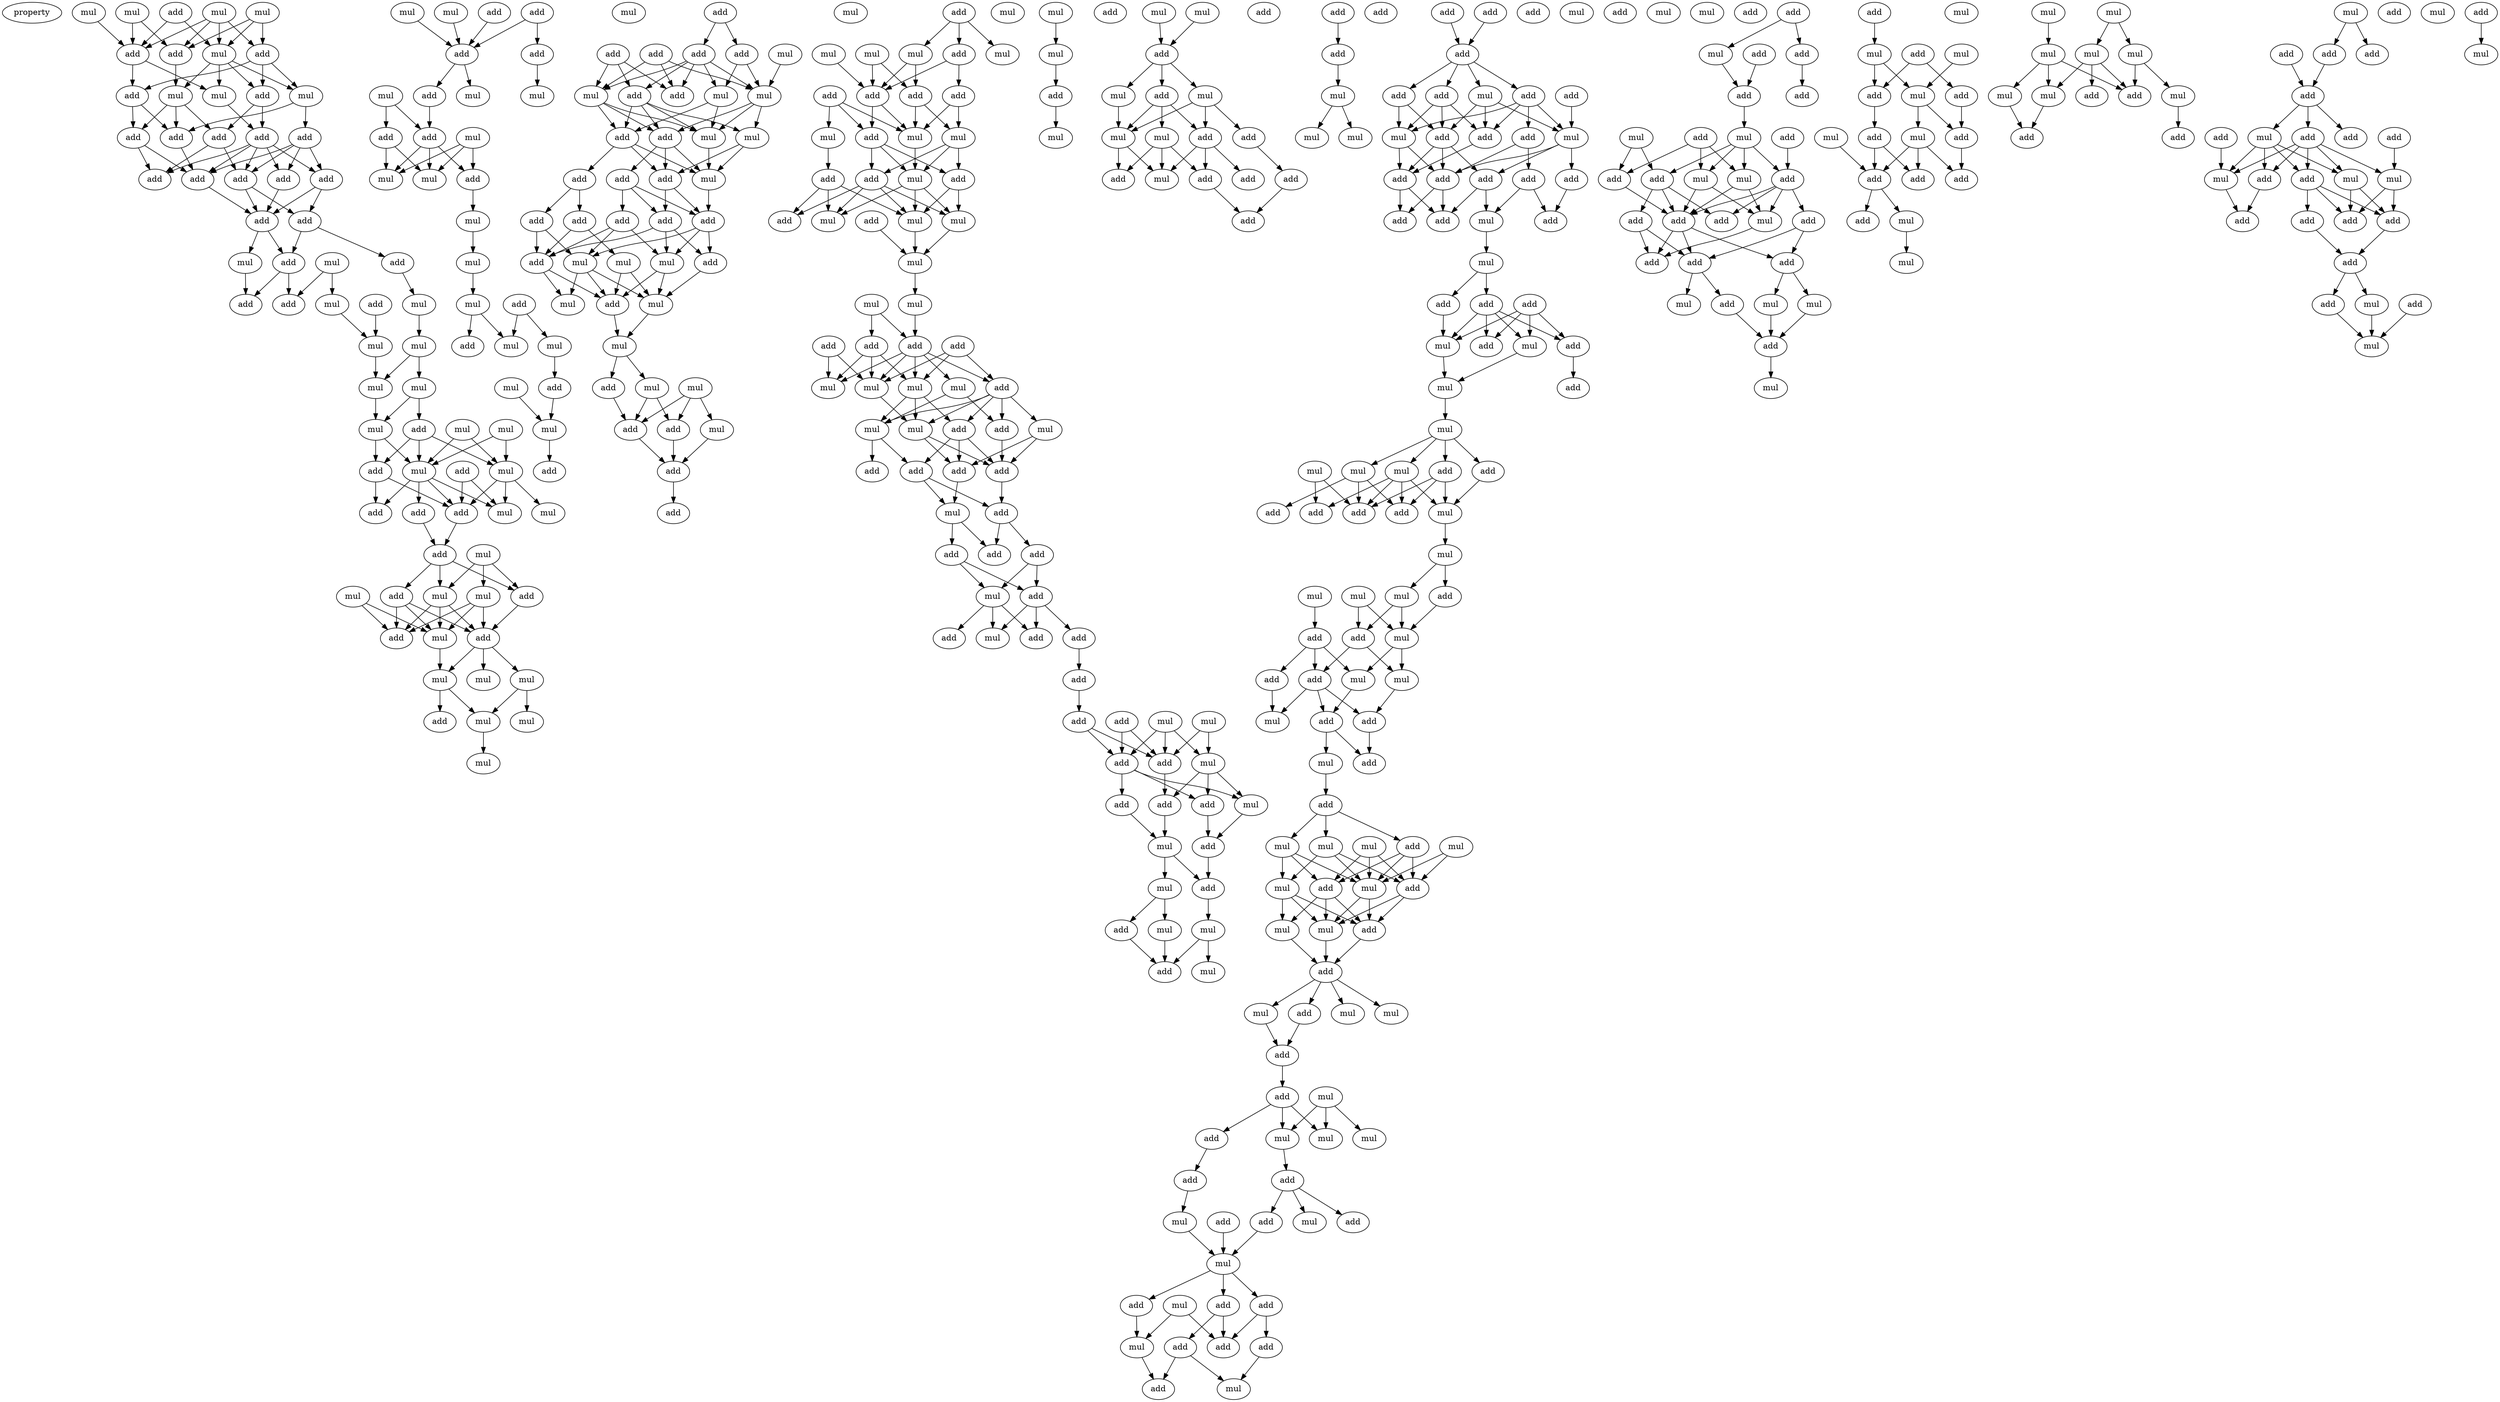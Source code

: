 digraph {
    node [fontcolor=black]
    property [mul=2,lf=1.3]
    0 [ label = mul ];
    1 [ label = mul ];
    2 [ label = add ];
    3 [ label = mul ];
    4 [ label = mul ];
    5 [ label = mul ];
    6 [ label = add ];
    7 [ label = add ];
    8 [ label = add ];
    9 [ label = add ];
    10 [ label = mul ];
    11 [ label = add ];
    12 [ label = mul ];
    13 [ label = mul ];
    14 [ label = add ];
    15 [ label = add ];
    16 [ label = add ];
    17 [ label = add ];
    18 [ label = add ];
    19 [ label = add ];
    20 [ label = add ];
    21 [ label = add ];
    22 [ label = add ];
    23 [ label = add ];
    24 [ label = add ];
    25 [ label = add ];
    26 [ label = mul ];
    27 [ label = mul ];
    28 [ label = add ];
    29 [ label = add ];
    30 [ label = mul ];
    31 [ label = mul ];
    32 [ label = add ];
    33 [ label = add ];
    34 [ label = add ];
    35 [ label = mul ];
    36 [ label = mul ];
    37 [ label = mul ];
    38 [ label = mul ];
    39 [ label = mul ];
    40 [ label = mul ];
    41 [ label = mul ];
    42 [ label = add ];
    43 [ label = add ];
    44 [ label = add ];
    45 [ label = mul ];
    46 [ label = mul ];
    47 [ label = add ];
    48 [ label = mul ];
    49 [ label = add ];
    50 [ label = mul ];
    51 [ label = add ];
    52 [ label = mul ];
    53 [ label = add ];
    54 [ label = mul ];
    55 [ label = mul ];
    56 [ label = mul ];
    57 [ label = add ];
    58 [ label = add ];
    59 [ label = add ];
    60 [ label = add ];
    61 [ label = mul ];
    62 [ label = mul ];
    63 [ label = mul ];
    64 [ label = mul ];
    65 [ label = add ];
    66 [ label = mul ];
    67 [ label = mul ];
    68 [ label = mul ];
    69 [ label = add ];
    70 [ label = mul ];
    71 [ label = mul ];
    72 [ label = add ];
    73 [ label = add ];
    74 [ label = add ];
    75 [ label = mul ];
    76 [ label = add ];
    77 [ label = mul ];
    78 [ label = mul ];
    79 [ label = add ];
    80 [ label = mul ];
    81 [ label = add ];
    82 [ label = mul ];
    83 [ label = add ];
    84 [ label = mul ];
    85 [ label = mul ];
    86 [ label = mul ];
    87 [ label = mul ];
    88 [ label = add ];
    89 [ label = mul ];
    90 [ label = mul ];
    91 [ label = add ];
    92 [ label = mul ];
    93 [ label = mul ];
    94 [ label = add ];
    95 [ label = mul ];
    96 [ label = add ];
    97 [ label = add ];
    98 [ label = add ];
    99 [ label = mul ];
    100 [ label = add ];
    101 [ label = add ];
    102 [ label = add ];
    103 [ label = mul ];
    104 [ label = add ];
    105 [ label = mul ];
    106 [ label = mul ];
    107 [ label = add ];
    108 [ label = mul ];
    109 [ label = add ];
    110 [ label = add ];
    111 [ label = mul ];
    112 [ label = add ];
    113 [ label = mul ];
    114 [ label = add ];
    115 [ label = add ];
    116 [ label = add ];
    117 [ label = add ];
    118 [ label = add ];
    119 [ label = add ];
    120 [ label = add ];
    121 [ label = mul ];
    122 [ label = add ];
    123 [ label = add ];
    124 [ label = mul ];
    125 [ label = mul ];
    126 [ label = add ];
    127 [ label = mul ];
    128 [ label = mul ];
    129 [ label = mul ];
    130 [ label = mul ];
    131 [ label = add ];
    132 [ label = mul ];
    133 [ label = add ];
    134 [ label = mul ];
    135 [ label = mul ];
    136 [ label = add ];
    137 [ label = add ];
    138 [ label = add ];
    139 [ label = add ];
    140 [ label = add ];
    141 [ label = mul ];
    142 [ label = mul ];
    143 [ label = mul ];
    144 [ label = mul ];
    145 [ label = add ];
    146 [ label = add ];
    147 [ label = add ];
    148 [ label = add ];
    149 [ label = add ];
    150 [ label = mul ];
    151 [ label = mul ];
    152 [ label = mul ];
    153 [ label = add ];
    154 [ label = add ];
    155 [ label = add ];
    156 [ label = mul ];
    157 [ label = add ];
    158 [ label = add ];
    159 [ label = mul ];
    160 [ label = mul ];
    161 [ label = mul ];
    162 [ label = mul ];
    163 [ label = mul ];
    164 [ label = mul ];
    165 [ label = add ];
    166 [ label = add ];
    167 [ label = add ];
    168 [ label = add ];
    169 [ label = mul ];
    170 [ label = mul ];
    171 [ label = mul ];
    172 [ label = add ];
    173 [ label = mul ];
    174 [ label = add ];
    175 [ label = add ];
    176 [ label = mul ];
    177 [ label = mul ];
    178 [ label = mul ];
    179 [ label = add ];
    180 [ label = add ];
    181 [ label = add ];
    182 [ label = add ];
    183 [ label = add ];
    184 [ label = mul ];
    185 [ label = add ];
    186 [ label = add ];
    187 [ label = add ];
    188 [ label = add ];
    189 [ label = mul ];
    190 [ label = mul ];
    191 [ label = mul ];
    192 [ label = add ];
    193 [ label = add ];
    194 [ label = add ];
    195 [ label = add ];
    196 [ label = add ];
    197 [ label = add ];
    198 [ label = mul ];
    199 [ label = mul ];
    200 [ label = add ];
    201 [ label = mul ];
    202 [ label = add ];
    203 [ label = add ];
    204 [ label = add ];
    205 [ label = add ];
    206 [ label = mul ];
    207 [ label = mul ];
    208 [ label = add ];
    209 [ label = mul ];
    210 [ label = add ];
    211 [ label = add ];
    212 [ label = mul ];
    213 [ label = mul ];
    214 [ label = add ];
    215 [ label = mul ];
    216 [ label = mul ];
    217 [ label = mul ];
    218 [ label = add ];
    219 [ label = add ];
    220 [ label = mul ];
    221 [ label = mul ];
    222 [ label = mul ];
    223 [ label = add ];
    224 [ label = mul ];
    225 [ label = add ];
    226 [ label = mul ];
    227 [ label = mul ];
    228 [ label = add ];
    229 [ label = add ];
    230 [ label = mul ];
    231 [ label = add ];
    232 [ label = add ];
    233 [ label = mul ];
    234 [ label = add ];
    235 [ label = add ];
    236 [ label = add ];
    237 [ label = add ];
    238 [ label = add ];
    239 [ label = add ];
    240 [ label = add ];
    241 [ label = mul ];
    242 [ label = mul ];
    243 [ label = mul ];
    244 [ label = add ];
    245 [ label = add ];
    246 [ label = add ];
    247 [ label = add ];
    248 [ label = add ];
    249 [ label = add ];
    250 [ label = mul ];
    251 [ label = add ];
    252 [ label = add ];
    253 [ label = mul ];
    254 [ label = add ];
    255 [ label = add ];
    256 [ label = mul ];
    257 [ label = add ];
    258 [ label = add ];
    259 [ label = add ];
    260 [ label = add ];
    261 [ label = add ];
    262 [ label = add ];
    263 [ label = add ];
    264 [ label = add ];
    265 [ label = mul ];
    266 [ label = add ];
    267 [ label = mul ];
    268 [ label = add ];
    269 [ label = add ];
    270 [ label = add ];
    271 [ label = mul ];
    272 [ label = add ];
    273 [ label = add ];
    274 [ label = mul ];
    275 [ label = add ];
    276 [ label = mul ];
    277 [ label = mul ];
    278 [ label = add ];
    279 [ label = add ];
    280 [ label = mul ];
    281 [ label = mul ];
    282 [ label = mul ];
    283 [ label = add ];
    284 [ label = add ];
    285 [ label = mul ];
    286 [ label = add ];
    287 [ label = add ];
    288 [ label = mul ];
    289 [ label = mul ];
    290 [ label = mul ];
    291 [ label = add ];
    292 [ label = mul ];
    293 [ label = mul ];
    294 [ label = mul ];
    295 [ label = add ];
    296 [ label = add ];
    297 [ label = add ];
    298 [ label = add ];
    299 [ label = mul ];
    300 [ label = mul ];
    301 [ label = add ];
    302 [ label = add ];
    303 [ label = mul ];
    304 [ label = add ];
    305 [ label = mul ];
    306 [ label = add ];
    307 [ label = add ];
    308 [ label = mul ];
    309 [ label = add ];
    310 [ label = mul ];
    311 [ label = mul ];
    312 [ label = mul ];
    313 [ label = mul ];
    314 [ label = add ];
    315 [ label = mul ];
    316 [ label = add ];
    317 [ label = add ];
    318 [ label = mul ];
    319 [ label = mul ];
    320 [ label = add ];
    321 [ label = mul ];
    322 [ label = mul ];
    323 [ label = mul ];
    324 [ label = add ];
    325 [ label = add ];
    326 [ label = add ];
    327 [ label = mul ];
    328 [ label = mul ];
    329 [ label = mul ];
    330 [ label = add ];
    331 [ label = mul ];
    332 [ label = add ];
    333 [ label = mul ];
    334 [ label = mul ];
    335 [ label = add ];
    336 [ label = add ];
    337 [ label = add ];
    338 [ label = mul ];
    339 [ label = mul ];
    340 [ label = add ];
    341 [ label = add ];
    342 [ label = mul ];
    343 [ label = add ];
    344 [ label = mul ];
    345 [ label = add ];
    346 [ label = add ];
    347 [ label = mul ];
    348 [ label = add ];
    349 [ label = add ];
    350 [ label = add ];
    351 [ label = mul ];
    352 [ label = add ];
    353 [ label = add ];
    354 [ label = mul ];
    355 [ label = add ];
    356 [ label = add ];
    357 [ label = add ];
    358 [ label = add ];
    359 [ label = add ];
    360 [ label = mul ];
    361 [ label = mul ];
    362 [ label = add ];
    363 [ label = mul ];
    364 [ label = add ];
    365 [ label = add ];
    366 [ label = add ];
    367 [ label = mul ];
    368 [ label = add ];
    369 [ label = add ];
    370 [ label = mul ];
    371 [ label = add ];
    372 [ label = add ];
    373 [ label = add ];
    374 [ label = add ];
    375 [ label = add ];
    376 [ label = mul ];
    377 [ label = mul ];
    378 [ label = mul ];
    379 [ label = add ];
    380 [ label = add ];
    381 [ label = mul ];
    382 [ label = add ];
    383 [ label = add ];
    384 [ label = mul ];
    385 [ label = mul ];
    386 [ label = add ];
    387 [ label = add ];
    388 [ label = mul ];
    389 [ label = mul ];
    390 [ label = add ];
    391 [ label = mul ];
    392 [ label = add ];
    393 [ label = add ];
    394 [ label = add ];
    395 [ label = add ];
    396 [ label = add ];
    397 [ label = mul ];
    398 [ label = mul ];
    399 [ label = mul ];
    400 [ label = mul ];
    401 [ label = mul ];
    402 [ label = mul ];
    403 [ label = mul ];
    404 [ label = mul ];
    405 [ label = mul ];
    406 [ label = add ];
    407 [ label = mul ];
    408 [ label = add ];
    409 [ label = mul ];
    410 [ label = add ];
    411 [ label = add ];
    412 [ label = mul ];
    413 [ label = add ];
    414 [ label = add ];
    415 [ label = add ];
    416 [ label = add ];
    417 [ label = mul ];
    418 [ label = add ];
    419 [ label = mul ];
    420 [ label = add ];
    421 [ label = add ];
    422 [ label = add ];
    423 [ label = add ];
    424 [ label = add ];
    425 [ label = mul ];
    426 [ label = mul ];
    427 [ label = mul ];
    428 [ label = add ];
    429 [ label = add ];
    430 [ label = add ];
    431 [ label = add ];
    432 [ label = add ];
    433 [ label = add ];
    434 [ label = mul ];
    435 [ label = add ];
    436 [ label = add ];
    437 [ label = mul ];
    438 [ label = add ];
    439 [ label = mul ];
    0 -> 6 [ name = 0 ];
    0 -> 7 [ name = 1 ];
    1 -> 6 [ name = 2 ];
    2 -> 5 [ name = 3 ];
    2 -> 6 [ name = 4 ];
    3 -> 5 [ name = 5 ];
    3 -> 6 [ name = 6 ];
    3 -> 7 [ name = 7 ];
    3 -> 8 [ name = 8 ];
    4 -> 5 [ name = 9 ];
    4 -> 7 [ name = 10 ];
    4 -> 8 [ name = 11 ];
    5 -> 10 [ name = 12 ];
    5 -> 11 [ name = 13 ];
    5 -> 12 [ name = 14 ];
    5 -> 13 [ name = 15 ];
    6 -> 9 [ name = 16 ];
    6 -> 12 [ name = 17 ];
    7 -> 10 [ name = 18 ];
    8 -> 9 [ name = 19 ];
    8 -> 11 [ name = 20 ];
    8 -> 13 [ name = 21 ];
    9 -> 16 [ name = 22 ];
    9 -> 18 [ name = 23 ];
    10 -> 14 [ name = 24 ];
    10 -> 16 [ name = 25 ];
    10 -> 18 [ name = 26 ];
    11 -> 14 [ name = 27 ];
    11 -> 15 [ name = 28 ];
    12 -> 15 [ name = 29 ];
    13 -> 16 [ name = 30 ];
    13 -> 17 [ name = 31 ];
    14 -> 19 [ name = 32 ];
    14 -> 21 [ name = 33 ];
    15 -> 19 [ name = 34 ];
    15 -> 20 [ name = 35 ];
    15 -> 21 [ name = 36 ];
    15 -> 22 [ name = 37 ];
    15 -> 23 [ name = 38 ];
    16 -> 22 [ name = 39 ];
    17 -> 19 [ name = 40 ];
    17 -> 20 [ name = 41 ];
    17 -> 22 [ name = 42 ];
    17 -> 23 [ name = 43 ];
    18 -> 21 [ name = 44 ];
    18 -> 22 [ name = 45 ];
    19 -> 24 [ name = 46 ];
    19 -> 25 [ name = 47 ];
    20 -> 24 [ name = 48 ];
    20 -> 25 [ name = 49 ];
    22 -> 24 [ name = 50 ];
    23 -> 24 [ name = 51 ];
    24 -> 27 [ name = 52 ];
    24 -> 28 [ name = 53 ];
    25 -> 28 [ name = 54 ];
    25 -> 29 [ name = 55 ];
    26 -> 31 [ name = 56 ];
    26 -> 32 [ name = 57 ];
    27 -> 34 [ name = 58 ];
    28 -> 32 [ name = 59 ];
    28 -> 34 [ name = 60 ];
    29 -> 30 [ name = 61 ];
    30 -> 35 [ name = 62 ];
    31 -> 36 [ name = 63 ];
    33 -> 36 [ name = 64 ];
    35 -> 37 [ name = 65 ];
    35 -> 38 [ name = 66 ];
    36 -> 38 [ name = 67 ];
    37 -> 39 [ name = 68 ];
    37 -> 42 [ name = 69 ];
    38 -> 39 [ name = 70 ];
    39 -> 43 [ name = 71 ];
    39 -> 45 [ name = 72 ];
    40 -> 45 [ name = 73 ];
    40 -> 46 [ name = 74 ];
    41 -> 45 [ name = 75 ];
    41 -> 46 [ name = 76 ];
    42 -> 43 [ name = 77 ];
    42 -> 45 [ name = 78 ];
    42 -> 46 [ name = 79 ];
    43 -> 49 [ name = 80 ];
    43 -> 51 [ name = 81 ];
    44 -> 48 [ name = 82 ];
    44 -> 51 [ name = 83 ];
    45 -> 47 [ name = 84 ];
    45 -> 48 [ name = 85 ];
    45 -> 49 [ name = 86 ];
    45 -> 51 [ name = 87 ];
    46 -> 48 [ name = 88 ];
    46 -> 50 [ name = 89 ];
    46 -> 51 [ name = 90 ];
    47 -> 53 [ name = 91 ];
    51 -> 53 [ name = 92 ];
    52 -> 54 [ name = 93 ];
    52 -> 56 [ name = 94 ];
    52 -> 57 [ name = 95 ];
    53 -> 56 [ name = 96 ];
    53 -> 57 [ name = 97 ];
    53 -> 58 [ name = 98 ];
    54 -> 59 [ name = 99 ];
    54 -> 60 [ name = 100 ];
    54 -> 61 [ name = 101 ];
    55 -> 59 [ name = 102 ];
    55 -> 61 [ name = 103 ];
    56 -> 59 [ name = 104 ];
    56 -> 60 [ name = 105 ];
    56 -> 61 [ name = 106 ];
    57 -> 60 [ name = 107 ];
    58 -> 59 [ name = 108 ];
    58 -> 60 [ name = 109 ];
    58 -> 61 [ name = 110 ];
    60 -> 62 [ name = 111 ];
    60 -> 63 [ name = 112 ];
    60 -> 64 [ name = 113 ];
    61 -> 62 [ name = 114 ];
    62 -> 65 [ name = 115 ];
    62 -> 67 [ name = 116 ];
    63 -> 66 [ name = 117 ];
    63 -> 67 [ name = 118 ];
    67 -> 68 [ name = 119 ];
    69 -> 73 [ name = 120 ];
    69 -> 74 [ name = 121 ];
    70 -> 73 [ name = 122 ];
    71 -> 73 [ name = 123 ];
    72 -> 73 [ name = 124 ];
    73 -> 76 [ name = 125 ];
    73 -> 78 [ name = 126 ];
    74 -> 77 [ name = 127 ];
    75 -> 79 [ name = 128 ];
    75 -> 81 [ name = 129 ];
    76 -> 81 [ name = 130 ];
    79 -> 82 [ name = 131 ];
    79 -> 84 [ name = 132 ];
    80 -> 82 [ name = 133 ];
    80 -> 83 [ name = 134 ];
    80 -> 84 [ name = 135 ];
    81 -> 82 [ name = 136 ];
    81 -> 83 [ name = 137 ];
    81 -> 84 [ name = 138 ];
    83 -> 86 [ name = 139 ];
    86 -> 87 [ name = 140 ];
    87 -> 89 [ name = 141 ];
    88 -> 90 [ name = 142 ];
    88 -> 92 [ name = 143 ];
    89 -> 91 [ name = 144 ];
    89 -> 92 [ name = 145 ];
    90 -> 94 [ name = 146 ];
    93 -> 95 [ name = 147 ];
    94 -> 95 [ name = 148 ];
    95 -> 96 [ name = 149 ];
    97 -> 100 [ name = 150 ];
    97 -> 102 [ name = 151 ];
    98 -> 104 [ name = 152 ];
    98 -> 105 [ name = 153 ];
    98 -> 107 [ name = 154 ];
    99 -> 106 [ name = 155 ];
    100 -> 103 [ name = 156 ];
    100 -> 106 [ name = 157 ];
    101 -> 104 [ name = 158 ];
    101 -> 105 [ name = 159 ];
    101 -> 106 [ name = 160 ];
    102 -> 103 [ name = 161 ];
    102 -> 104 [ name = 162 ];
    102 -> 105 [ name = 163 ];
    102 -> 106 [ name = 164 ];
    102 -> 107 [ name = 165 ];
    103 -> 110 [ name = 166 ];
    103 -> 111 [ name = 167 ];
    105 -> 109 [ name = 168 ];
    105 -> 110 [ name = 169 ];
    105 -> 111 [ name = 170 ];
    106 -> 108 [ name = 171 ];
    106 -> 109 [ name = 172 ];
    106 -> 111 [ name = 173 ];
    107 -> 108 [ name = 174 ];
    107 -> 109 [ name = 175 ];
    107 -> 110 [ name = 176 ];
    107 -> 111 [ name = 177 ];
    108 -> 112 [ name = 178 ];
    108 -> 113 [ name = 179 ];
    109 -> 112 [ name = 180 ];
    109 -> 113 [ name = 181 ];
    109 -> 115 [ name = 182 ];
    110 -> 112 [ name = 183 ];
    110 -> 113 [ name = 184 ];
    110 -> 114 [ name = 185 ];
    111 -> 113 [ name = 186 ];
    112 -> 116 [ name = 187 ];
    112 -> 119 [ name = 188 ];
    113 -> 119 [ name = 189 ];
    114 -> 117 [ name = 190 ];
    114 -> 118 [ name = 191 ];
    115 -> 116 [ name = 192 ];
    115 -> 119 [ name = 193 ];
    115 -> 120 [ name = 194 ];
    116 -> 122 [ name = 195 ];
    116 -> 123 [ name = 196 ];
    116 -> 125 [ name = 197 ];
    117 -> 121 [ name = 198 ];
    117 -> 123 [ name = 199 ];
    118 -> 123 [ name = 200 ];
    118 -> 124 [ name = 201 ];
    119 -> 121 [ name = 202 ];
    119 -> 122 [ name = 203 ];
    119 -> 125 [ name = 204 ];
    120 -> 121 [ name = 205 ];
    120 -> 123 [ name = 206 ];
    120 -> 125 [ name = 207 ];
    121 -> 126 [ name = 208 ];
    121 -> 127 [ name = 209 ];
    121 -> 128 [ name = 210 ];
    122 -> 128 [ name = 211 ];
    123 -> 126 [ name = 212 ];
    123 -> 127 [ name = 213 ];
    124 -> 126 [ name = 214 ];
    124 -> 128 [ name = 215 ];
    125 -> 126 [ name = 216 ];
    125 -> 128 [ name = 217 ];
    126 -> 129 [ name = 218 ];
    128 -> 129 [ name = 219 ];
    129 -> 131 [ name = 220 ];
    129 -> 132 [ name = 221 ];
    130 -> 133 [ name = 222 ];
    130 -> 134 [ name = 223 ];
    130 -> 136 [ name = 224 ];
    131 -> 133 [ name = 225 ];
    132 -> 133 [ name = 226 ];
    132 -> 136 [ name = 227 ];
    133 -> 137 [ name = 228 ];
    134 -> 137 [ name = 229 ];
    136 -> 137 [ name = 230 ];
    137 -> 138 [ name = 231 ];
    139 -> 140 [ name = 232 ];
    139 -> 142 [ name = 233 ];
    139 -> 144 [ name = 234 ];
    140 -> 146 [ name = 235 ];
    140 -> 148 [ name = 236 ];
    141 -> 148 [ name = 237 ];
    142 -> 145 [ name = 238 ];
    142 -> 148 [ name = 239 ];
    143 -> 145 [ name = 240 ];
    143 -> 148 [ name = 241 ];
    145 -> 150 [ name = 242 ];
    145 -> 151 [ name = 243 ];
    146 -> 150 [ name = 244 ];
    146 -> 151 [ name = 245 ];
    147 -> 149 [ name = 246 ];
    147 -> 150 [ name = 247 ];
    147 -> 152 [ name = 248 ];
    148 -> 149 [ name = 249 ];
    148 -> 150 [ name = 250 ];
    149 -> 154 [ name = 251 ];
    149 -> 155 [ name = 252 ];
    149 -> 156 [ name = 253 ];
    150 -> 156 [ name = 254 ];
    151 -> 154 [ name = 255 ];
    151 -> 155 [ name = 256 ];
    151 -> 156 [ name = 257 ];
    152 -> 153 [ name = 258 ];
    153 -> 158 [ name = 259 ];
    153 -> 159 [ name = 260 ];
    153 -> 161 [ name = 261 ];
    154 -> 159 [ name = 262 ];
    154 -> 160 [ name = 263 ];
    155 -> 158 [ name = 264 ];
    155 -> 159 [ name = 265 ];
    155 -> 160 [ name = 266 ];
    155 -> 161 [ name = 267 ];
    156 -> 159 [ name = 268 ];
    156 -> 160 [ name = 269 ];
    156 -> 161 [ name = 270 ];
    157 -> 162 [ name = 271 ];
    159 -> 162 [ name = 272 ];
    160 -> 162 [ name = 273 ];
    162 -> 163 [ name = 274 ];
    163 -> 167 [ name = 275 ];
    164 -> 167 [ name = 276 ];
    164 -> 168 [ name = 277 ];
    165 -> 170 [ name = 278 ];
    165 -> 172 [ name = 279 ];
    165 -> 173 [ name = 280 ];
    166 -> 169 [ name = 281 ];
    166 -> 170 [ name = 282 ];
    167 -> 169 [ name = 283 ];
    167 -> 170 [ name = 284 ];
    167 -> 171 [ name = 285 ];
    167 -> 172 [ name = 286 ];
    167 -> 173 [ name = 287 ];
    168 -> 169 [ name = 288 ];
    168 -> 170 [ name = 289 ];
    168 -> 173 [ name = 290 ];
    170 -> 178 [ name = 291 ];
    171 -> 175 [ name = 292 ];
    171 -> 176 [ name = 293 ];
    172 -> 174 [ name = 294 ];
    172 -> 175 [ name = 295 ];
    172 -> 176 [ name = 296 ];
    172 -> 177 [ name = 297 ];
    172 -> 178 [ name = 298 ];
    173 -> 174 [ name = 299 ];
    173 -> 176 [ name = 300 ];
    173 -> 178 [ name = 301 ];
    174 -> 180 [ name = 302 ];
    174 -> 181 [ name = 303 ];
    174 -> 182 [ name = 304 ];
    175 -> 182 [ name = 305 ];
    176 -> 179 [ name = 306 ];
    176 -> 180 [ name = 307 ];
    177 -> 181 [ name = 308 ];
    177 -> 182 [ name = 309 ];
    178 -> 181 [ name = 310 ];
    178 -> 182 [ name = 311 ];
    180 -> 183 [ name = 312 ];
    180 -> 184 [ name = 313 ];
    181 -> 184 [ name = 314 ];
    182 -> 183 [ name = 315 ];
    183 -> 186 [ name = 316 ];
    183 -> 187 [ name = 317 ];
    184 -> 185 [ name = 318 ];
    184 -> 187 [ name = 319 ];
    185 -> 188 [ name = 320 ];
    185 -> 189 [ name = 321 ];
    186 -> 188 [ name = 322 ];
    186 -> 189 [ name = 323 ];
    188 -> 190 [ name = 324 ];
    188 -> 192 [ name = 325 ];
    188 -> 193 [ name = 326 ];
    189 -> 190 [ name = 327 ];
    189 -> 193 [ name = 328 ];
    189 -> 194 [ name = 329 ];
    192 -> 195 [ name = 330 ];
    195 -> 196 [ name = 331 ];
    196 -> 200 [ name = 332 ];
    196 -> 202 [ name = 333 ];
    197 -> 200 [ name = 334 ];
    197 -> 202 [ name = 335 ];
    198 -> 200 [ name = 336 ];
    198 -> 201 [ name = 337 ];
    198 -> 202 [ name = 338 ];
    199 -> 201 [ name = 339 ];
    199 -> 202 [ name = 340 ];
    200 -> 204 [ name = 341 ];
    200 -> 205 [ name = 342 ];
    200 -> 206 [ name = 343 ];
    201 -> 203 [ name = 344 ];
    201 -> 204 [ name = 345 ];
    201 -> 206 [ name = 346 ];
    202 -> 203 [ name = 347 ];
    203 -> 207 [ name = 348 ];
    204 -> 208 [ name = 349 ];
    205 -> 207 [ name = 350 ];
    206 -> 208 [ name = 351 ];
    207 -> 209 [ name = 352 ];
    207 -> 210 [ name = 353 ];
    208 -> 210 [ name = 354 ];
    209 -> 211 [ name = 355 ];
    209 -> 212 [ name = 356 ];
    210 -> 213 [ name = 357 ];
    211 -> 214 [ name = 358 ];
    212 -> 214 [ name = 359 ];
    213 -> 214 [ name = 360 ];
    213 -> 215 [ name = 361 ];
    216 -> 217 [ name = 362 ];
    217 -> 218 [ name = 363 ];
    218 -> 222 [ name = 364 ];
    220 -> 223 [ name = 365 ];
    221 -> 223 [ name = 366 ];
    223 -> 224 [ name = 367 ];
    223 -> 225 [ name = 368 ];
    223 -> 226 [ name = 369 ];
    224 -> 227 [ name = 370 ];
    225 -> 227 [ name = 371 ];
    225 -> 228 [ name = 372 ];
    225 -> 230 [ name = 373 ];
    226 -> 227 [ name = 374 ];
    226 -> 228 [ name = 375 ];
    226 -> 229 [ name = 376 ];
    227 -> 233 [ name = 377 ];
    227 -> 234 [ name = 378 ];
    228 -> 232 [ name = 379 ];
    228 -> 233 [ name = 380 ];
    228 -> 235 [ name = 381 ];
    229 -> 231 [ name = 382 ];
    230 -> 232 [ name = 383 ];
    230 -> 233 [ name = 384 ];
    230 -> 234 [ name = 385 ];
    231 -> 236 [ name = 386 ];
    232 -> 236 [ name = 387 ];
    238 -> 240 [ name = 388 ];
    240 -> 241 [ name = 389 ];
    241 -> 242 [ name = 390 ];
    241 -> 243 [ name = 391 ];
    244 -> 247 [ name = 392 ];
    245 -> 247 [ name = 393 ];
    247 -> 248 [ name = 394 ];
    247 -> 249 [ name = 395 ];
    247 -> 250 [ name = 396 ];
    247 -> 252 [ name = 397 ];
    248 -> 253 [ name = 398 ];
    248 -> 255 [ name = 399 ];
    249 -> 253 [ name = 400 ];
    249 -> 254 [ name = 401 ];
    249 -> 256 [ name = 402 ];
    249 -> 257 [ name = 403 ];
    250 -> 255 [ name = 404 ];
    250 -> 256 [ name = 405 ];
    250 -> 257 [ name = 406 ];
    251 -> 256 [ name = 407 ];
    252 -> 253 [ name = 408 ];
    252 -> 255 [ name = 409 ];
    252 -> 257 [ name = 410 ];
    253 -> 259 [ name = 411 ];
    253 -> 262 [ name = 412 ];
    254 -> 261 [ name = 413 ];
    254 -> 262 [ name = 414 ];
    255 -> 258 [ name = 415 ];
    255 -> 259 [ name = 416 ];
    255 -> 262 [ name = 417 ];
    256 -> 258 [ name = 418 ];
    256 -> 260 [ name = 419 ];
    256 -> 262 [ name = 420 ];
    257 -> 259 [ name = 421 ];
    258 -> 263 [ name = 422 ];
    258 -> 265 [ name = 423 ];
    259 -> 263 [ name = 424 ];
    259 -> 266 [ name = 425 ];
    260 -> 264 [ name = 426 ];
    261 -> 264 [ name = 427 ];
    261 -> 265 [ name = 428 ];
    262 -> 263 [ name = 429 ];
    262 -> 266 [ name = 430 ];
    265 -> 267 [ name = 431 ];
    267 -> 268 [ name = 432 ];
    267 -> 270 [ name = 433 ];
    268 -> 271 [ name = 434 ];
    269 -> 271 [ name = 435 ];
    269 -> 272 [ name = 436 ];
    269 -> 273 [ name = 437 ];
    269 -> 274 [ name = 438 ];
    270 -> 271 [ name = 439 ];
    270 -> 272 [ name = 440 ];
    270 -> 273 [ name = 441 ];
    270 -> 274 [ name = 442 ];
    271 -> 276 [ name = 443 ];
    273 -> 275 [ name = 444 ];
    274 -> 276 [ name = 445 ];
    276 -> 277 [ name = 446 ];
    277 -> 278 [ name = 447 ];
    277 -> 279 [ name = 448 ];
    277 -> 280 [ name = 449 ];
    277 -> 282 [ name = 450 ];
    278 -> 284 [ name = 451 ];
    278 -> 285 [ name = 452 ];
    278 -> 287 [ name = 453 ];
    279 -> 285 [ name = 454 ];
    280 -> 284 [ name = 455 ];
    280 -> 285 [ name = 456 ];
    280 -> 286 [ name = 457 ];
    280 -> 287 [ name = 458 ];
    281 -> 284 [ name = 459 ];
    281 -> 286 [ name = 460 ];
    282 -> 283 [ name = 461 ];
    282 -> 284 [ name = 462 ];
    282 -> 287 [ name = 463 ];
    285 -> 288 [ name = 464 ];
    288 -> 289 [ name = 465 ];
    288 -> 291 [ name = 466 ];
    289 -> 294 [ name = 467 ];
    289 -> 296 [ name = 468 ];
    290 -> 294 [ name = 469 ];
    290 -> 296 [ name = 470 ];
    291 -> 294 [ name = 471 ];
    292 -> 295 [ name = 472 ];
    294 -> 299 [ name = 473 ];
    294 -> 300 [ name = 474 ];
    295 -> 297 [ name = 475 ];
    295 -> 298 [ name = 476 ];
    295 -> 299 [ name = 477 ];
    296 -> 297 [ name = 478 ];
    296 -> 300 [ name = 479 ];
    297 -> 301 [ name = 480 ];
    297 -> 302 [ name = 481 ];
    297 -> 303 [ name = 482 ];
    298 -> 303 [ name = 483 ];
    299 -> 301 [ name = 484 ];
    300 -> 302 [ name = 485 ];
    301 -> 305 [ name = 486 ];
    301 -> 306 [ name = 487 ];
    302 -> 306 [ name = 488 ];
    305 -> 307 [ name = 489 ];
    307 -> 308 [ name = 490 ];
    307 -> 309 [ name = 491 ];
    307 -> 312 [ name = 492 ];
    308 -> 313 [ name = 493 ];
    308 -> 314 [ name = 494 ];
    308 -> 315 [ name = 495 ];
    309 -> 313 [ name = 496 ];
    309 -> 314 [ name = 497 ];
    309 -> 316 [ name = 498 ];
    310 -> 313 [ name = 499 ];
    310 -> 316 [ name = 500 ];
    311 -> 313 [ name = 501 ];
    311 -> 314 [ name = 502 ];
    311 -> 316 [ name = 503 ];
    312 -> 313 [ name = 504 ];
    312 -> 315 [ name = 505 ];
    312 -> 316 [ name = 506 ];
    313 -> 317 [ name = 507 ];
    313 -> 319 [ name = 508 ];
    314 -> 317 [ name = 509 ];
    314 -> 318 [ name = 510 ];
    314 -> 319 [ name = 511 ];
    315 -> 317 [ name = 512 ];
    315 -> 318 [ name = 513 ];
    315 -> 319 [ name = 514 ];
    316 -> 317 [ name = 515 ];
    316 -> 319 [ name = 516 ];
    317 -> 320 [ name = 517 ];
    318 -> 320 [ name = 518 ];
    319 -> 320 [ name = 519 ];
    320 -> 321 [ name = 520 ];
    320 -> 322 [ name = 521 ];
    320 -> 323 [ name = 522 ];
    320 -> 324 [ name = 523 ];
    321 -> 325 [ name = 524 ];
    324 -> 325 [ name = 525 ];
    325 -> 326 [ name = 526 ];
    326 -> 331 [ name = 527 ];
    326 -> 332 [ name = 528 ];
    326 -> 333 [ name = 529 ];
    328 -> 331 [ name = 530 ];
    328 -> 333 [ name = 531 ];
    328 -> 334 [ name = 532 ];
    332 -> 336 [ name = 533 ];
    333 -> 335 [ name = 534 ];
    335 -> 338 [ name = 535 ];
    335 -> 340 [ name = 536 ];
    335 -> 341 [ name = 537 ];
    336 -> 339 [ name = 538 ];
    337 -> 342 [ name = 539 ];
    339 -> 342 [ name = 540 ];
    340 -> 342 [ name = 541 ];
    342 -> 343 [ name = 542 ];
    342 -> 345 [ name = 543 ];
    342 -> 346 [ name = 544 ];
    343 -> 348 [ name = 545 ];
    343 -> 349 [ name = 546 ];
    344 -> 347 [ name = 547 ];
    344 -> 349 [ name = 548 ];
    345 -> 347 [ name = 549 ];
    346 -> 349 [ name = 550 ];
    346 -> 350 [ name = 551 ];
    347 -> 352 [ name = 552 ];
    348 -> 351 [ name = 553 ];
    350 -> 351 [ name = 554 ];
    350 -> 352 [ name = 555 ];
    353 -> 354 [ name = 556 ];
    353 -> 356 [ name = 557 ];
    354 -> 358 [ name = 558 ];
    355 -> 358 [ name = 559 ];
    356 -> 357 [ name = 560 ];
    358 -> 361 [ name = 561 ];
    359 -> 363 [ name = 562 ];
    359 -> 366 [ name = 563 ];
    359 -> 367 [ name = 564 ];
    360 -> 364 [ name = 565 ];
    360 -> 366 [ name = 566 ];
    361 -> 363 [ name = 567 ];
    361 -> 364 [ name = 568 ];
    361 -> 365 [ name = 569 ];
    361 -> 367 [ name = 570 ];
    362 -> 365 [ name = 571 ];
    363 -> 370 [ name = 572 ];
    363 -> 372 [ name = 573 ];
    364 -> 368 [ name = 574 ];
    364 -> 369 [ name = 575 ];
    364 -> 372 [ name = 576 ];
    365 -> 369 [ name = 577 ];
    365 -> 370 [ name = 578 ];
    365 -> 371 [ name = 579 ];
    365 -> 372 [ name = 580 ];
    366 -> 372 [ name = 581 ];
    367 -> 370 [ name = 582 ];
    367 -> 372 [ name = 583 ];
    368 -> 373 [ name = 584 ];
    368 -> 374 [ name = 585 ];
    370 -> 373 [ name = 586 ];
    371 -> 374 [ name = 587 ];
    371 -> 375 [ name = 588 ];
    372 -> 373 [ name = 589 ];
    372 -> 374 [ name = 590 ];
    372 -> 375 [ name = 591 ];
    374 -> 378 [ name = 592 ];
    374 -> 379 [ name = 593 ];
    375 -> 376 [ name = 594 ];
    375 -> 377 [ name = 595 ];
    376 -> 380 [ name = 596 ];
    377 -> 380 [ name = 597 ];
    379 -> 380 [ name = 598 ];
    380 -> 381 [ name = 599 ];
    382 -> 384 [ name = 600 ];
    383 -> 386 [ name = 601 ];
    383 -> 387 [ name = 602 ];
    384 -> 386 [ name = 603 ];
    384 -> 388 [ name = 604 ];
    385 -> 388 [ name = 605 ];
    386 -> 390 [ name = 606 ];
    387 -> 392 [ name = 607 ];
    388 -> 389 [ name = 608 ];
    388 -> 392 [ name = 609 ];
    389 -> 393 [ name = 610 ];
    389 -> 394 [ name = 611 ];
    389 -> 395 [ name = 612 ];
    390 -> 393 [ name = 613 ];
    390 -> 395 [ name = 614 ];
    391 -> 395 [ name = 615 ];
    392 -> 394 [ name = 616 ];
    395 -> 396 [ name = 617 ];
    395 -> 397 [ name = 618 ];
    397 -> 398 [ name = 619 ];
    400 -> 402 [ name = 620 ];
    400 -> 403 [ name = 621 ];
    401 -> 404 [ name = 622 ];
    402 -> 405 [ name = 623 ];
    402 -> 406 [ name = 624 ];
    402 -> 408 [ name = 625 ];
    403 -> 408 [ name = 626 ];
    403 -> 409 [ name = 627 ];
    404 -> 405 [ name = 628 ];
    404 -> 407 [ name = 629 ];
    404 -> 408 [ name = 630 ];
    405 -> 411 [ name = 631 ];
    407 -> 411 [ name = 632 ];
    409 -> 410 [ name = 633 ];
    412 -> 414 [ name = 634 ];
    412 -> 416 [ name = 635 ];
    413 -> 418 [ name = 636 ];
    414 -> 418 [ name = 637 ];
    418 -> 419 [ name = 638 ];
    418 -> 421 [ name = 639 ];
    418 -> 423 [ name = 640 ];
    419 -> 424 [ name = 641 ];
    419 -> 425 [ name = 642 ];
    419 -> 427 [ name = 643 ];
    419 -> 428 [ name = 644 ];
    420 -> 427 [ name = 645 ];
    421 -> 424 [ name = 646 ];
    421 -> 425 [ name = 647 ];
    421 -> 426 [ name = 648 ];
    421 -> 427 [ name = 649 ];
    421 -> 428 [ name = 650 ];
    422 -> 426 [ name = 651 ];
    424 -> 429 [ name = 652 ];
    424 -> 431 [ name = 653 ];
    424 -> 432 [ name = 654 ];
    425 -> 429 [ name = 655 ];
    425 -> 432 [ name = 656 ];
    426 -> 429 [ name = 657 ];
    426 -> 432 [ name = 658 ];
    427 -> 430 [ name = 659 ];
    428 -> 430 [ name = 660 ];
    431 -> 433 [ name = 661 ];
    432 -> 433 [ name = 662 ];
    433 -> 434 [ name = 663 ];
    433 -> 435 [ name = 664 ];
    434 -> 437 [ name = 665 ];
    435 -> 437 [ name = 666 ];
    436 -> 437 [ name = 667 ];
    438 -> 439 [ name = 668 ];
}

